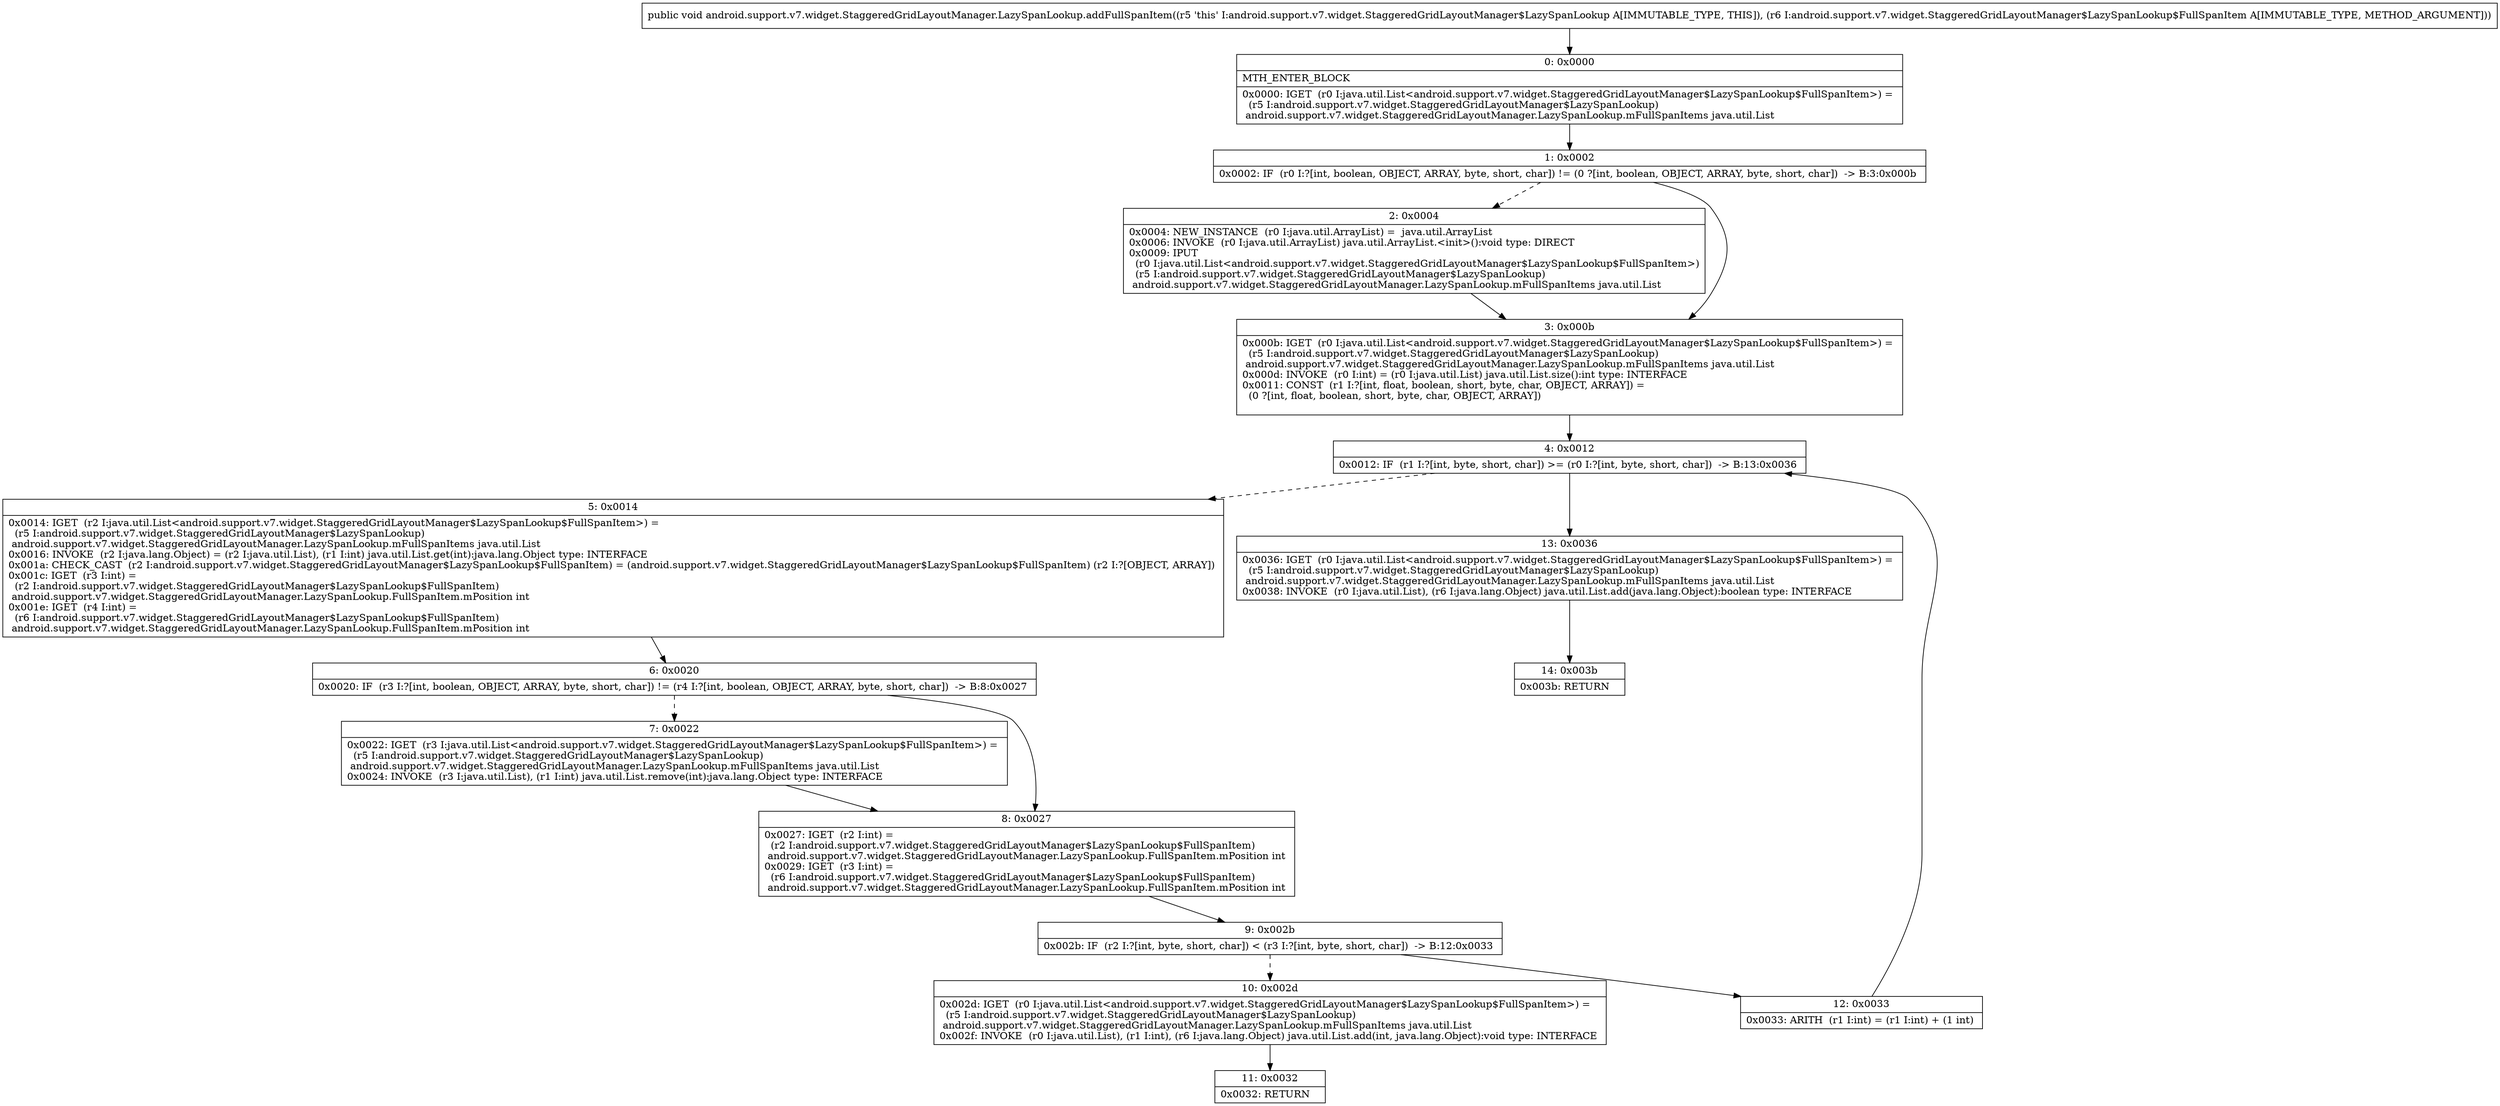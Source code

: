 digraph "CFG forandroid.support.v7.widget.StaggeredGridLayoutManager.LazySpanLookup.addFullSpanItem(Landroid\/support\/v7\/widget\/StaggeredGridLayoutManager$LazySpanLookup$FullSpanItem;)V" {
Node_0 [shape=record,label="{0\:\ 0x0000|MTH_ENTER_BLOCK\l|0x0000: IGET  (r0 I:java.util.List\<android.support.v7.widget.StaggeredGridLayoutManager$LazySpanLookup$FullSpanItem\>) = \l  (r5 I:android.support.v7.widget.StaggeredGridLayoutManager$LazySpanLookup)\l android.support.v7.widget.StaggeredGridLayoutManager.LazySpanLookup.mFullSpanItems java.util.List \l}"];
Node_1 [shape=record,label="{1\:\ 0x0002|0x0002: IF  (r0 I:?[int, boolean, OBJECT, ARRAY, byte, short, char]) != (0 ?[int, boolean, OBJECT, ARRAY, byte, short, char])  \-\> B:3:0x000b \l}"];
Node_2 [shape=record,label="{2\:\ 0x0004|0x0004: NEW_INSTANCE  (r0 I:java.util.ArrayList) =  java.util.ArrayList \l0x0006: INVOKE  (r0 I:java.util.ArrayList) java.util.ArrayList.\<init\>():void type: DIRECT \l0x0009: IPUT  \l  (r0 I:java.util.List\<android.support.v7.widget.StaggeredGridLayoutManager$LazySpanLookup$FullSpanItem\>)\l  (r5 I:android.support.v7.widget.StaggeredGridLayoutManager$LazySpanLookup)\l android.support.v7.widget.StaggeredGridLayoutManager.LazySpanLookup.mFullSpanItems java.util.List \l}"];
Node_3 [shape=record,label="{3\:\ 0x000b|0x000b: IGET  (r0 I:java.util.List\<android.support.v7.widget.StaggeredGridLayoutManager$LazySpanLookup$FullSpanItem\>) = \l  (r5 I:android.support.v7.widget.StaggeredGridLayoutManager$LazySpanLookup)\l android.support.v7.widget.StaggeredGridLayoutManager.LazySpanLookup.mFullSpanItems java.util.List \l0x000d: INVOKE  (r0 I:int) = (r0 I:java.util.List) java.util.List.size():int type: INTERFACE \l0x0011: CONST  (r1 I:?[int, float, boolean, short, byte, char, OBJECT, ARRAY]) = \l  (0 ?[int, float, boolean, short, byte, char, OBJECT, ARRAY])\l \l}"];
Node_4 [shape=record,label="{4\:\ 0x0012|0x0012: IF  (r1 I:?[int, byte, short, char]) \>= (r0 I:?[int, byte, short, char])  \-\> B:13:0x0036 \l}"];
Node_5 [shape=record,label="{5\:\ 0x0014|0x0014: IGET  (r2 I:java.util.List\<android.support.v7.widget.StaggeredGridLayoutManager$LazySpanLookup$FullSpanItem\>) = \l  (r5 I:android.support.v7.widget.StaggeredGridLayoutManager$LazySpanLookup)\l android.support.v7.widget.StaggeredGridLayoutManager.LazySpanLookup.mFullSpanItems java.util.List \l0x0016: INVOKE  (r2 I:java.lang.Object) = (r2 I:java.util.List), (r1 I:int) java.util.List.get(int):java.lang.Object type: INTERFACE \l0x001a: CHECK_CAST  (r2 I:android.support.v7.widget.StaggeredGridLayoutManager$LazySpanLookup$FullSpanItem) = (android.support.v7.widget.StaggeredGridLayoutManager$LazySpanLookup$FullSpanItem) (r2 I:?[OBJECT, ARRAY]) \l0x001c: IGET  (r3 I:int) = \l  (r2 I:android.support.v7.widget.StaggeredGridLayoutManager$LazySpanLookup$FullSpanItem)\l android.support.v7.widget.StaggeredGridLayoutManager.LazySpanLookup.FullSpanItem.mPosition int \l0x001e: IGET  (r4 I:int) = \l  (r6 I:android.support.v7.widget.StaggeredGridLayoutManager$LazySpanLookup$FullSpanItem)\l android.support.v7.widget.StaggeredGridLayoutManager.LazySpanLookup.FullSpanItem.mPosition int \l}"];
Node_6 [shape=record,label="{6\:\ 0x0020|0x0020: IF  (r3 I:?[int, boolean, OBJECT, ARRAY, byte, short, char]) != (r4 I:?[int, boolean, OBJECT, ARRAY, byte, short, char])  \-\> B:8:0x0027 \l}"];
Node_7 [shape=record,label="{7\:\ 0x0022|0x0022: IGET  (r3 I:java.util.List\<android.support.v7.widget.StaggeredGridLayoutManager$LazySpanLookup$FullSpanItem\>) = \l  (r5 I:android.support.v7.widget.StaggeredGridLayoutManager$LazySpanLookup)\l android.support.v7.widget.StaggeredGridLayoutManager.LazySpanLookup.mFullSpanItems java.util.List \l0x0024: INVOKE  (r3 I:java.util.List), (r1 I:int) java.util.List.remove(int):java.lang.Object type: INTERFACE \l}"];
Node_8 [shape=record,label="{8\:\ 0x0027|0x0027: IGET  (r2 I:int) = \l  (r2 I:android.support.v7.widget.StaggeredGridLayoutManager$LazySpanLookup$FullSpanItem)\l android.support.v7.widget.StaggeredGridLayoutManager.LazySpanLookup.FullSpanItem.mPosition int \l0x0029: IGET  (r3 I:int) = \l  (r6 I:android.support.v7.widget.StaggeredGridLayoutManager$LazySpanLookup$FullSpanItem)\l android.support.v7.widget.StaggeredGridLayoutManager.LazySpanLookup.FullSpanItem.mPosition int \l}"];
Node_9 [shape=record,label="{9\:\ 0x002b|0x002b: IF  (r2 I:?[int, byte, short, char]) \< (r3 I:?[int, byte, short, char])  \-\> B:12:0x0033 \l}"];
Node_10 [shape=record,label="{10\:\ 0x002d|0x002d: IGET  (r0 I:java.util.List\<android.support.v7.widget.StaggeredGridLayoutManager$LazySpanLookup$FullSpanItem\>) = \l  (r5 I:android.support.v7.widget.StaggeredGridLayoutManager$LazySpanLookup)\l android.support.v7.widget.StaggeredGridLayoutManager.LazySpanLookup.mFullSpanItems java.util.List \l0x002f: INVOKE  (r0 I:java.util.List), (r1 I:int), (r6 I:java.lang.Object) java.util.List.add(int, java.lang.Object):void type: INTERFACE \l}"];
Node_11 [shape=record,label="{11\:\ 0x0032|0x0032: RETURN   \l}"];
Node_12 [shape=record,label="{12\:\ 0x0033|0x0033: ARITH  (r1 I:int) = (r1 I:int) + (1 int) \l}"];
Node_13 [shape=record,label="{13\:\ 0x0036|0x0036: IGET  (r0 I:java.util.List\<android.support.v7.widget.StaggeredGridLayoutManager$LazySpanLookup$FullSpanItem\>) = \l  (r5 I:android.support.v7.widget.StaggeredGridLayoutManager$LazySpanLookup)\l android.support.v7.widget.StaggeredGridLayoutManager.LazySpanLookup.mFullSpanItems java.util.List \l0x0038: INVOKE  (r0 I:java.util.List), (r6 I:java.lang.Object) java.util.List.add(java.lang.Object):boolean type: INTERFACE \l}"];
Node_14 [shape=record,label="{14\:\ 0x003b|0x003b: RETURN   \l}"];
MethodNode[shape=record,label="{public void android.support.v7.widget.StaggeredGridLayoutManager.LazySpanLookup.addFullSpanItem((r5 'this' I:android.support.v7.widget.StaggeredGridLayoutManager$LazySpanLookup A[IMMUTABLE_TYPE, THIS]), (r6 I:android.support.v7.widget.StaggeredGridLayoutManager$LazySpanLookup$FullSpanItem A[IMMUTABLE_TYPE, METHOD_ARGUMENT])) }"];
MethodNode -> Node_0;
Node_0 -> Node_1;
Node_1 -> Node_2[style=dashed];
Node_1 -> Node_3;
Node_2 -> Node_3;
Node_3 -> Node_4;
Node_4 -> Node_5[style=dashed];
Node_4 -> Node_13;
Node_5 -> Node_6;
Node_6 -> Node_7[style=dashed];
Node_6 -> Node_8;
Node_7 -> Node_8;
Node_8 -> Node_9;
Node_9 -> Node_10[style=dashed];
Node_9 -> Node_12;
Node_10 -> Node_11;
Node_12 -> Node_4;
Node_13 -> Node_14;
}

